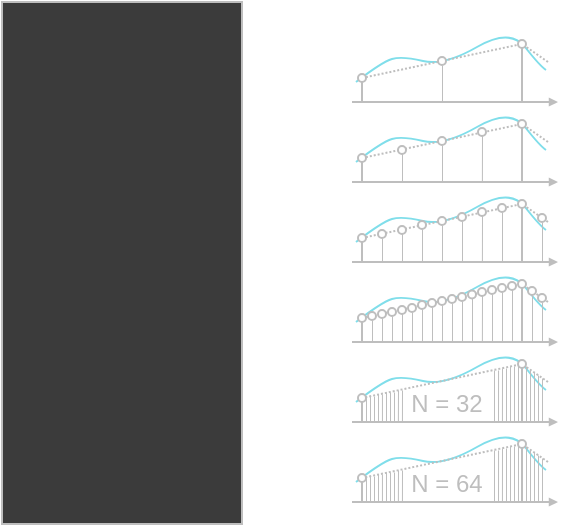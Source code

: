 <mxfile version="18.1.1" type="google"><diagram id="7tYCiMMTecFMSc8x_HVn" name="Page-1"><mxGraphModel grid="1" page="1" gridSize="10" guides="1" tooltips="1" connect="1" arrows="1" fold="1" pageScale="1" pageWidth="827" pageHeight="1169" math="0" shadow="0"><root><mxCell id="0"/><mxCell id="1" parent="0"/><mxCell id="dqrIoTo6zgcfrsBWtbp6-452" value="" style="curved=1;endArrow=none;html=1;rounded=0;endFill=0;strokeColor=#80DEEA;" edge="1" parent="1"><mxGeometry width="50" height="50" relative="1" as="geometry"><mxPoint x="157" y="390" as="sourcePoint"/><mxPoint x="252" y="384" as="targetPoint"/><Array as="points"><mxPoint x="170" y="380"/><mxPoint x="180" y="377"/><mxPoint x="201" y="382"/><mxPoint x="234" y="363"/><mxPoint x="249" y="382"/></Array></mxGeometry></mxCell><mxCell id="dqrIoTo6zgcfrsBWtbp6-75" value="" style="rounded=0;whiteSpace=wrap;html=1;strokeColor=#BEBEBE;fillColor=#3B3B3B;" vertex="1" parent="1"><mxGeometry x="-20" y="150" width="120" height="261" as="geometry"/></mxCell><mxCell id="dqrIoTo6zgcfrsBWtbp6-26" value="" style="curved=1;endArrow=none;html=1;rounded=0;endFill=0;strokeColor=#80DEEA;" edge="1" parent="1"><mxGeometry width="50" height="50" relative="1" as="geometry"><mxPoint x="157" y="230" as="sourcePoint"/><mxPoint x="252" y="224" as="targetPoint"/><Array as="points"><mxPoint x="170" y="220"/><mxPoint x="180" y="217"/><mxPoint x="201" y="222"/><mxPoint x="234" y="203"/><mxPoint x="249" y="222"/></Array></mxGeometry></mxCell><mxCell id="dqrIoTo6zgcfrsBWtbp6-30" value="" style="endArrow=none;dashed=1;html=1;dashPattern=1 1;strokeWidth=1;rounded=0;entryX=0.434;entryY=0.51;entryDx=0;entryDy=0;entryPerimeter=0;strokeColor=#BEBEBE;" edge="1" parent="1" target="dqrIoTo6zgcfrsBWtbp6-34"><mxGeometry width="50" height="50" relative="1" as="geometry"><mxPoint x="160" y="228" as="sourcePoint"/><mxPoint x="200" y="216" as="targetPoint"/></mxGeometry></mxCell><mxCell id="dqrIoTo6zgcfrsBWtbp6-27" value="" style="endArrow=none;html=1;rounded=0;strokeWidth=1;strokeColor=#bebebe;" edge="1" parent="1"><mxGeometry width="50" height="50" relative="1" as="geometry"><mxPoint x="160" y="240" as="sourcePoint"/><mxPoint x="160" y="228" as="targetPoint"/></mxGeometry></mxCell><mxCell id="dqrIoTo6zgcfrsBWtbp6-29" value="" style="endArrow=none;html=1;rounded=0;strokeColor=#BEBEBE;" edge="1" parent="1"><mxGeometry width="50" height="50" relative="1" as="geometry"><mxPoint x="240" y="240" as="sourcePoint"/><mxPoint x="240" y="213" as="targetPoint"/></mxGeometry></mxCell><mxCell id="dqrIoTo6zgcfrsBWtbp6-32" value="" style="ellipse;whiteSpace=wrap;html=1;aspect=fixed;fillColor=default;strokeColor=#BEBEBE;" vertex="1" parent="1"><mxGeometry x="198" y="217.5" width="4" height="4" as="geometry"/></mxCell><mxCell id="dqrIoTo6zgcfrsBWtbp6-33" value="" style="endArrow=none;dashed=1;html=1;dashPattern=1 1;strokeWidth=1;rounded=0;strokeColor=#BEBEBE;" edge="1" parent="1"><mxGeometry width="50" height="50" relative="1" as="geometry"><mxPoint x="253" y="220" as="sourcePoint"/><mxPoint x="240" y="211" as="targetPoint"/></mxGeometry></mxCell><mxCell id="dqrIoTo6zgcfrsBWtbp6-34" value="" style="ellipse;whiteSpace=wrap;html=1;aspect=fixed;fillColor=default;strokeColor=#BEBEBE;" vertex="1" parent="1"><mxGeometry x="238" y="209" width="4" height="4" as="geometry"/></mxCell><mxCell id="dqrIoTo6zgcfrsBWtbp6-35" value="" style="ellipse;whiteSpace=wrap;html=1;aspect=fixed;fillColor=default;strokeColor=#BEBEBE;" vertex="1" parent="1"><mxGeometry x="158" y="226" width="4" height="4" as="geometry"/></mxCell><mxCell id="dqrIoTo6zgcfrsBWtbp6-41" value="" style="endArrow=none;html=1;rounded=0;strokeWidth=0.5;strokeColor=#BEBEBE;" edge="1" parent="1"><mxGeometry width="50" height="50" relative="1" as="geometry"><mxPoint x="180" y="223" as="sourcePoint"/><mxPoint x="180" y="240" as="targetPoint"/></mxGeometry></mxCell><mxCell id="dqrIoTo6zgcfrsBWtbp6-42" value="" style="ellipse;whiteSpace=wrap;html=1;aspect=fixed;fillColor=#FFFFFF;strokeColor=#BEBEBE;" vertex="1" parent="1"><mxGeometry x="178" y="222" width="4" height="4" as="geometry"/></mxCell><mxCell id="dqrIoTo6zgcfrsBWtbp6-44" value="" style="endArrow=none;html=1;rounded=0;strokeWidth=0.5;strokeColor=#BEBEBE;" edge="1" parent="1"><mxGeometry width="50" height="50" relative="1" as="geometry"><mxPoint x="220" y="215" as="sourcePoint"/><mxPoint x="219.95" y="240" as="targetPoint"/></mxGeometry></mxCell><mxCell id="dqrIoTo6zgcfrsBWtbp6-45" value="" style="ellipse;whiteSpace=wrap;html=1;aspect=fixed;fillColor=default;strokeColor=#BEBEBE;" vertex="1" parent="1"><mxGeometry x="218" y="213" width="4" height="4" as="geometry"/></mxCell><mxCell id="dqrIoTo6zgcfrsBWtbp6-74" value="" style="endArrow=none;html=1;rounded=0;strokeWidth=0.5;exitX=0.5;exitY=1;exitDx=0;exitDy=0;strokeColor=#BEBEBE;" edge="1" parent="1" source="dqrIoTo6zgcfrsBWtbp6-32"><mxGeometry width="50" height="50" relative="1" as="geometry"><mxPoint x="200" y="223" as="sourcePoint"/><mxPoint x="200" y="240" as="targetPoint"/></mxGeometry></mxCell><mxCell id="dqrIoTo6zgcfrsBWtbp6-76" value="" style="curved=1;endArrow=none;html=1;rounded=0;endFill=0;strokeColor=#80DEEA;" edge="1" parent="1"><mxGeometry width="50" height="50" relative="1" as="geometry"><mxPoint x="157" y="190" as="sourcePoint"/><mxPoint x="252" y="184" as="targetPoint"/><Array as="points"><mxPoint x="170" y="180"/><mxPoint x="180" y="177"/><mxPoint x="201" y="182"/><mxPoint x="234" y="163"/><mxPoint x="249" y="182"/></Array></mxGeometry></mxCell><mxCell id="dqrIoTo6zgcfrsBWtbp6-77" value="" style="endArrow=none;dashed=1;html=1;dashPattern=1 1;strokeWidth=1;rounded=0;entryX=0.434;entryY=0.51;entryDx=0;entryDy=0;entryPerimeter=0;strokeColor=#BEBEBE;" edge="1" parent="1" target="dqrIoTo6zgcfrsBWtbp6-82"><mxGeometry width="50" height="50" relative="1" as="geometry"><mxPoint x="160" y="188" as="sourcePoint"/><mxPoint x="200" y="176" as="targetPoint"/></mxGeometry></mxCell><mxCell id="dqrIoTo6zgcfrsBWtbp6-78" value="" style="endArrow=none;html=1;rounded=0;strokeWidth=1;strokeColor=#bebebe;" edge="1" parent="1"><mxGeometry width="50" height="50" relative="1" as="geometry"><mxPoint x="160" y="200" as="sourcePoint"/><mxPoint x="160" y="188" as="targetPoint"/></mxGeometry></mxCell><mxCell id="dqrIoTo6zgcfrsBWtbp6-79" value="" style="endArrow=none;html=1;rounded=0;strokeColor=#BEBEBE;" edge="1" parent="1"><mxGeometry width="50" height="50" relative="1" as="geometry"><mxPoint x="240" y="200" as="sourcePoint"/><mxPoint x="240" y="173" as="targetPoint"/></mxGeometry></mxCell><mxCell id="dqrIoTo6zgcfrsBWtbp6-80" value="" style="ellipse;whiteSpace=wrap;html=1;aspect=fixed;fillColor=default;strokeColor=#BEBEBE;" vertex="1" parent="1"><mxGeometry x="198" y="177.5" width="4" height="4" as="geometry"/></mxCell><mxCell id="dqrIoTo6zgcfrsBWtbp6-81" value="" style="endArrow=none;dashed=1;html=1;dashPattern=1 1;strokeWidth=1;rounded=0;strokeColor=#BEBEBE;" edge="1" parent="1"><mxGeometry width="50" height="50" relative="1" as="geometry"><mxPoint x="253" y="180" as="sourcePoint"/><mxPoint x="240" y="171" as="targetPoint"/></mxGeometry></mxCell><mxCell id="dqrIoTo6zgcfrsBWtbp6-82" value="" style="ellipse;whiteSpace=wrap;html=1;aspect=fixed;fillColor=default;strokeColor=#BEBEBE;" vertex="1" parent="1"><mxGeometry x="238" y="169" width="4" height="4" as="geometry"/></mxCell><mxCell id="dqrIoTo6zgcfrsBWtbp6-83" value="" style="ellipse;whiteSpace=wrap;html=1;aspect=fixed;fillColor=default;strokeColor=#BEBEBE;" vertex="1" parent="1"><mxGeometry x="158" y="186" width="4" height="4" as="geometry"/></mxCell><mxCell id="dqrIoTo6zgcfrsBWtbp6-88" value="" style="endArrow=none;html=1;rounded=0;strokeWidth=0.5;exitX=0.5;exitY=1;exitDx=0;exitDy=0;strokeColor=#BEBEBE;" edge="1" parent="1" source="dqrIoTo6zgcfrsBWtbp6-80"><mxGeometry width="50" height="50" relative="1" as="geometry"><mxPoint x="200" y="183" as="sourcePoint"/><mxPoint x="200" y="200" as="targetPoint"/></mxGeometry></mxCell><mxCell id="dqrIoTo6zgcfrsBWtbp6-89" value="" style="curved=1;endArrow=none;html=1;rounded=0;endFill=0;strokeColor=#80DEEA;" edge="1" parent="1"><mxGeometry width="50" height="50" relative="1" as="geometry"><mxPoint x="157" y="270" as="sourcePoint"/><mxPoint x="252" y="264" as="targetPoint"/><Array as="points"><mxPoint x="170" y="260"/><mxPoint x="180" y="257"/><mxPoint x="201" y="262"/><mxPoint x="234" y="243"/><mxPoint x="249" y="262"/></Array></mxGeometry></mxCell><mxCell id="dqrIoTo6zgcfrsBWtbp6-90" value="" style="endArrow=none;dashed=1;html=1;dashPattern=1 1;strokeWidth=1;rounded=0;entryX=0.434;entryY=0.51;entryDx=0;entryDy=0;entryPerimeter=0;strokeColor=#BEBEBE;" edge="1" parent="1" target="dqrIoTo6zgcfrsBWtbp6-95"><mxGeometry width="50" height="50" relative="1" as="geometry"><mxPoint x="160" y="268" as="sourcePoint"/><mxPoint x="200" y="256" as="targetPoint"/></mxGeometry></mxCell><mxCell id="dqrIoTo6zgcfrsBWtbp6-91" value="" style="endArrow=none;html=1;rounded=0;strokeWidth=1;strokeColor=#bebebe;" edge="1" parent="1"><mxGeometry width="50" height="50" relative="1" as="geometry"><mxPoint x="160" y="280" as="sourcePoint"/><mxPoint x="160" y="268" as="targetPoint"/></mxGeometry></mxCell><mxCell id="dqrIoTo6zgcfrsBWtbp6-92" value="" style="endArrow=none;html=1;rounded=0;strokeColor=#BEBEBE;" edge="1" parent="1"><mxGeometry width="50" height="50" relative="1" as="geometry"><mxPoint x="240" y="280" as="sourcePoint"/><mxPoint x="240" y="253" as="targetPoint"/></mxGeometry></mxCell><mxCell id="dqrIoTo6zgcfrsBWtbp6-93" value="" style="ellipse;whiteSpace=wrap;html=1;aspect=fixed;fillColor=default;strokeColor=#BEBEBE;" vertex="1" parent="1"><mxGeometry x="198" y="257.5" width="4" height="4" as="geometry"/></mxCell><mxCell id="dqrIoTo6zgcfrsBWtbp6-94" value="" style="endArrow=none;dashed=1;html=1;dashPattern=1 1;strokeWidth=1;rounded=0;strokeColor=#BEBEBE;" edge="1" parent="1"><mxGeometry width="50" height="50" relative="1" as="geometry"><mxPoint x="253" y="260" as="sourcePoint"/><mxPoint x="240" y="251" as="targetPoint"/></mxGeometry></mxCell><mxCell id="dqrIoTo6zgcfrsBWtbp6-95" value="" style="ellipse;whiteSpace=wrap;html=1;aspect=fixed;fillColor=default;strokeColor=#BEBEBE;" vertex="1" parent="1"><mxGeometry x="238" y="249" width="4" height="4" as="geometry"/></mxCell><mxCell id="dqrIoTo6zgcfrsBWtbp6-96" value="" style="ellipse;whiteSpace=wrap;html=1;aspect=fixed;fillColor=default;strokeColor=#BEBEBE;" vertex="1" parent="1"><mxGeometry x="158" y="266" width="4" height="4" as="geometry"/></mxCell><mxCell id="dqrIoTo6zgcfrsBWtbp6-97" value="" style="endArrow=none;html=1;rounded=0;strokeWidth=0.5;strokeColor=#BEBEBE;" edge="1" parent="1"><mxGeometry width="50" height="50" relative="1" as="geometry"><mxPoint x="180" y="263" as="sourcePoint"/><mxPoint x="180" y="280" as="targetPoint"/></mxGeometry></mxCell><mxCell id="dqrIoTo6zgcfrsBWtbp6-98" value="" style="ellipse;whiteSpace=wrap;html=1;aspect=fixed;fillColor=#FFFFFF;strokeColor=#BEBEBE;" vertex="1" parent="1"><mxGeometry x="178" y="262" width="4" height="4" as="geometry"/></mxCell><mxCell id="dqrIoTo6zgcfrsBWtbp6-99" value="" style="endArrow=none;html=1;rounded=0;strokeWidth=0.5;strokeColor=#BEBEBE;" edge="1" parent="1"><mxGeometry width="50" height="50" relative="1" as="geometry"><mxPoint x="220" y="255" as="sourcePoint"/><mxPoint x="219.95" y="280" as="targetPoint"/></mxGeometry></mxCell><mxCell id="dqrIoTo6zgcfrsBWtbp6-100" value="" style="ellipse;whiteSpace=wrap;html=1;aspect=fixed;fillColor=default;strokeColor=#BEBEBE;" vertex="1" parent="1"><mxGeometry x="218" y="253" width="4" height="4" as="geometry"/></mxCell><mxCell id="dqrIoTo6zgcfrsBWtbp6-101" value="" style="endArrow=none;html=1;rounded=0;strokeWidth=0.5;exitX=0.5;exitY=1;exitDx=0;exitDy=0;strokeColor=#BEBEBE;" edge="1" parent="1" source="dqrIoTo6zgcfrsBWtbp6-93"><mxGeometry width="50" height="50" relative="1" as="geometry"><mxPoint x="200" y="263" as="sourcePoint"/><mxPoint x="200" y="280" as="targetPoint"/></mxGeometry></mxCell><mxCell id="dqrIoTo6zgcfrsBWtbp6-102" value="" style="ellipse;whiteSpace=wrap;html=1;aspect=fixed;fillColor=#FFFFFF;strokeColor=#BEBEBE;" vertex="1" parent="1"><mxGeometry x="168" y="264" width="4" height="4" as="geometry"/></mxCell><mxCell id="dqrIoTo6zgcfrsBWtbp6-103" value="" style="ellipse;whiteSpace=wrap;html=1;aspect=fixed;fillColor=#FFFFFF;strokeColor=#BEBEBE;" vertex="1" parent="1"><mxGeometry x="188" y="259.5" width="4" height="4" as="geometry"/></mxCell><mxCell id="dqrIoTo6zgcfrsBWtbp6-104" value="" style="ellipse;whiteSpace=wrap;html=1;aspect=fixed;fillColor=#FFFFFF;strokeColor=#BEBEBE;" vertex="1" parent="1"><mxGeometry x="208" y="255.5" width="4" height="4" as="geometry"/></mxCell><mxCell id="dqrIoTo6zgcfrsBWtbp6-105" value="" style="ellipse;whiteSpace=wrap;html=1;aspect=fixed;fillColor=#FFFFFF;strokeColor=#BEBEBE;" vertex="1" parent="1"><mxGeometry x="228" y="251" width="4" height="4" as="geometry"/></mxCell><mxCell id="dqrIoTo6zgcfrsBWtbp6-106" value="" style="ellipse;whiteSpace=wrap;html=1;aspect=fixed;fillColor=#FFFFFF;strokeColor=#BEBEBE;" vertex="1" parent="1"><mxGeometry x="248" y="256" width="4" height="4" as="geometry"/></mxCell><mxCell id="dqrIoTo6zgcfrsBWtbp6-107" value="" style="endArrow=none;html=1;rounded=0;strokeWidth=0.5;strokeColor=#BEBEBE;exitX=0.5;exitY=1;exitDx=0;exitDy=0;" edge="1" parent="1" source="dqrIoTo6zgcfrsBWtbp6-102"><mxGeometry width="50" height="50" relative="1" as="geometry"><mxPoint x="190" y="273" as="sourcePoint"/><mxPoint x="170" y="280" as="targetPoint"/></mxGeometry></mxCell><mxCell id="dqrIoTo6zgcfrsBWtbp6-108" value="" style="endArrow=none;html=1;rounded=0;strokeWidth=0.5;strokeColor=#BEBEBE;entryX=0.5;entryY=1;entryDx=0;entryDy=0;" edge="1" parent="1" target="dqrIoTo6zgcfrsBWtbp6-103"><mxGeometry width="50" height="50" relative="1" as="geometry"><mxPoint x="190" y="280" as="sourcePoint"/><mxPoint x="200" y="300" as="targetPoint"/></mxGeometry></mxCell><mxCell id="dqrIoTo6zgcfrsBWtbp6-109" value="" style="endArrow=none;html=1;rounded=0;strokeWidth=0.5;strokeColor=#BEBEBE;entryX=0.5;entryY=1;entryDx=0;entryDy=0;" edge="1" parent="1" target="dqrIoTo6zgcfrsBWtbp6-104"><mxGeometry width="50" height="50" relative="1" as="geometry"><mxPoint x="210" y="280" as="sourcePoint"/><mxPoint x="210" y="310" as="targetPoint"/></mxGeometry></mxCell><mxCell id="dqrIoTo6zgcfrsBWtbp6-110" value="" style="endArrow=none;html=1;rounded=0;strokeWidth=0.5;strokeColor=#BEBEBE;entryX=0.5;entryY=1;entryDx=0;entryDy=0;" edge="1" parent="1" target="dqrIoTo6zgcfrsBWtbp6-105"><mxGeometry width="50" height="50" relative="1" as="geometry"><mxPoint x="230" y="280" as="sourcePoint"/><mxPoint x="220" y="320" as="targetPoint"/></mxGeometry></mxCell><mxCell id="dqrIoTo6zgcfrsBWtbp6-111" value="" style="endArrow=none;html=1;rounded=0;strokeWidth=0.5;strokeColor=#BEBEBE;" edge="1" parent="1"><mxGeometry width="50" height="50" relative="1" as="geometry"><mxPoint x="250" y="280" as="sourcePoint"/><mxPoint x="250" y="260" as="targetPoint"/></mxGeometry></mxCell><mxCell id="dqrIoTo6zgcfrsBWtbp6-113" value="" style="curved=1;endArrow=none;html=1;rounded=0;endFill=0;strokeColor=#80DEEA;" edge="1" parent="1"><mxGeometry width="50" height="50" relative="1" as="geometry"><mxPoint x="157" y="310.0" as="sourcePoint"/><mxPoint x="252" y="304" as="targetPoint"/><Array as="points"><mxPoint x="170" y="300"/><mxPoint x="180" y="297"/><mxPoint x="201" y="302"/><mxPoint x="234" y="283"/><mxPoint x="249" y="302"/></Array></mxGeometry></mxCell><mxCell id="dqrIoTo6zgcfrsBWtbp6-114" value="" style="endArrow=none;dashed=1;html=1;dashPattern=1 1;strokeWidth=1;rounded=0;entryX=0.434;entryY=0.51;entryDx=0;entryDy=0;entryPerimeter=0;strokeColor=#BEBEBE;" edge="1" parent="1" target="dqrIoTo6zgcfrsBWtbp6-119"><mxGeometry width="50" height="50" relative="1" as="geometry"><mxPoint x="160" y="308" as="sourcePoint"/><mxPoint x="200" y="296" as="targetPoint"/></mxGeometry></mxCell><mxCell id="dqrIoTo6zgcfrsBWtbp6-115" value="" style="endArrow=none;html=1;rounded=0;strokeWidth=1;strokeColor=#bebebe;" edge="1" parent="1"><mxGeometry width="50" height="50" relative="1" as="geometry"><mxPoint x="160" y="320.0" as="sourcePoint"/><mxPoint x="160" y="308" as="targetPoint"/></mxGeometry></mxCell><mxCell id="dqrIoTo6zgcfrsBWtbp6-116" value="" style="endArrow=none;html=1;rounded=0;strokeColor=#BEBEBE;" edge="1" parent="1"><mxGeometry width="50" height="50" relative="1" as="geometry"><mxPoint x="240" y="320.0" as="sourcePoint"/><mxPoint x="240" y="293" as="targetPoint"/></mxGeometry></mxCell><mxCell id="dqrIoTo6zgcfrsBWtbp6-117" value="" style="ellipse;whiteSpace=wrap;html=1;aspect=fixed;fillColor=default;strokeColor=#BEBEBE;" vertex="1" parent="1"><mxGeometry x="198" y="297.5" width="4" height="4" as="geometry"/></mxCell><mxCell id="dqrIoTo6zgcfrsBWtbp6-118" value="" style="endArrow=none;dashed=1;html=1;dashPattern=1 1;strokeWidth=1;rounded=0;strokeColor=#BEBEBE;" edge="1" parent="1"><mxGeometry width="50" height="50" relative="1" as="geometry"><mxPoint x="253" y="300.0" as="sourcePoint"/><mxPoint x="240" y="291" as="targetPoint"/></mxGeometry></mxCell><mxCell id="dqrIoTo6zgcfrsBWtbp6-119" value="" style="ellipse;whiteSpace=wrap;html=1;aspect=fixed;fillColor=default;strokeColor=#BEBEBE;" vertex="1" parent="1"><mxGeometry x="238" y="289" width="4" height="4" as="geometry"/></mxCell><mxCell id="dqrIoTo6zgcfrsBWtbp6-120" value="" style="ellipse;whiteSpace=wrap;html=1;aspect=fixed;fillColor=default;strokeColor=#BEBEBE;" vertex="1" parent="1"><mxGeometry x="158" y="306" width="4" height="4" as="geometry"/></mxCell><mxCell id="dqrIoTo6zgcfrsBWtbp6-121" value="" style="endArrow=none;html=1;rounded=0;strokeWidth=0.5;strokeColor=#BEBEBE;" edge="1" parent="1"><mxGeometry width="50" height="50" relative="1" as="geometry"><mxPoint x="180" y="303" as="sourcePoint"/><mxPoint x="180" y="320.0" as="targetPoint"/></mxGeometry></mxCell><mxCell id="dqrIoTo6zgcfrsBWtbp6-122" value="" style="ellipse;whiteSpace=wrap;html=1;aspect=fixed;fillColor=#FFFFFF;strokeColor=#BEBEBE;" vertex="1" parent="1"><mxGeometry x="178" y="302" width="4" height="4" as="geometry"/></mxCell><mxCell id="dqrIoTo6zgcfrsBWtbp6-123" value="" style="endArrow=none;html=1;rounded=0;strokeWidth=0.5;strokeColor=#BEBEBE;" edge="1" parent="1"><mxGeometry width="50" height="50" relative="1" as="geometry"><mxPoint x="220" y="295.0" as="sourcePoint"/><mxPoint x="219.95" y="320.0" as="targetPoint"/></mxGeometry></mxCell><mxCell id="dqrIoTo6zgcfrsBWtbp6-124" value="" style="ellipse;whiteSpace=wrap;html=1;aspect=fixed;fillColor=default;strokeColor=#BEBEBE;" vertex="1" parent="1"><mxGeometry x="218" y="293" width="4" height="4" as="geometry"/></mxCell><mxCell id="dqrIoTo6zgcfrsBWtbp6-125" value="" style="endArrow=none;html=1;rounded=0;strokeWidth=0.5;exitX=0.5;exitY=1;exitDx=0;exitDy=0;strokeColor=#BEBEBE;" edge="1" parent="1" source="dqrIoTo6zgcfrsBWtbp6-117"><mxGeometry width="50" height="50" relative="1" as="geometry"><mxPoint x="200" y="303" as="sourcePoint"/><mxPoint x="200" y="320.0" as="targetPoint"/></mxGeometry></mxCell><mxCell id="dqrIoTo6zgcfrsBWtbp6-126" value="" style="ellipse;whiteSpace=wrap;html=1;aspect=fixed;fillColor=#FFFFFF;strokeColor=#BEBEBE;" vertex="1" parent="1"><mxGeometry x="168" y="304" width="4" height="4" as="geometry"/></mxCell><mxCell id="dqrIoTo6zgcfrsBWtbp6-127" value="" style="ellipse;whiteSpace=wrap;html=1;aspect=fixed;fillColor=#FFFFFF;strokeColor=#BEBEBE;" vertex="1" parent="1"><mxGeometry x="188" y="299.5" width="4" height="4" as="geometry"/></mxCell><mxCell id="dqrIoTo6zgcfrsBWtbp6-128" value="" style="ellipse;whiteSpace=wrap;html=1;aspect=fixed;fillColor=#FFFFFF;strokeColor=#BEBEBE;" vertex="1" parent="1"><mxGeometry x="208" y="295.5" width="4" height="4" as="geometry"/></mxCell><mxCell id="dqrIoTo6zgcfrsBWtbp6-129" value="" style="ellipse;whiteSpace=wrap;html=1;aspect=fixed;fillColor=#FFFFFF;strokeColor=#BEBEBE;" vertex="1" parent="1"><mxGeometry x="228" y="291" width="4" height="4" as="geometry"/></mxCell><mxCell id="dqrIoTo6zgcfrsBWtbp6-130" value="" style="ellipse;whiteSpace=wrap;html=1;aspect=fixed;fillColor=#FFFFFF;strokeColor=#BEBEBE;" vertex="1" parent="1"><mxGeometry x="248" y="296" width="4" height="4" as="geometry"/></mxCell><mxCell id="dqrIoTo6zgcfrsBWtbp6-131" value="" style="endArrow=none;html=1;rounded=0;strokeWidth=0.5;strokeColor=#BEBEBE;exitX=0.5;exitY=1;exitDx=0;exitDy=0;" edge="1" parent="1" source="dqrIoTo6zgcfrsBWtbp6-126"><mxGeometry width="50" height="50" relative="1" as="geometry"><mxPoint x="190" y="313" as="sourcePoint"/><mxPoint x="170" y="320.0" as="targetPoint"/></mxGeometry></mxCell><mxCell id="dqrIoTo6zgcfrsBWtbp6-132" value="" style="endArrow=none;html=1;rounded=0;strokeWidth=0.5;strokeColor=#BEBEBE;entryX=0.5;entryY=1;entryDx=0;entryDy=0;" edge="1" parent="1" target="dqrIoTo6zgcfrsBWtbp6-127"><mxGeometry width="50" height="50" relative="1" as="geometry"><mxPoint x="190" y="320.0" as="sourcePoint"/><mxPoint x="200" y="340" as="targetPoint"/></mxGeometry></mxCell><mxCell id="dqrIoTo6zgcfrsBWtbp6-133" value="" style="endArrow=none;html=1;rounded=0;strokeWidth=0.5;strokeColor=#BEBEBE;entryX=0.5;entryY=1;entryDx=0;entryDy=0;" edge="1" parent="1" target="dqrIoTo6zgcfrsBWtbp6-128"><mxGeometry width="50" height="50" relative="1" as="geometry"><mxPoint x="210" y="320.0" as="sourcePoint"/><mxPoint x="210" y="350" as="targetPoint"/></mxGeometry></mxCell><mxCell id="dqrIoTo6zgcfrsBWtbp6-134" value="" style="endArrow=none;html=1;rounded=0;strokeWidth=0.5;strokeColor=#BEBEBE;entryX=0.5;entryY=1;entryDx=0;entryDy=0;" edge="1" parent="1" target="dqrIoTo6zgcfrsBWtbp6-129"><mxGeometry width="50" height="50" relative="1" as="geometry"><mxPoint x="230" y="320.0" as="sourcePoint"/><mxPoint x="220" y="360" as="targetPoint"/></mxGeometry></mxCell><mxCell id="dqrIoTo6zgcfrsBWtbp6-135" value="" style="endArrow=none;html=1;rounded=0;strokeWidth=0.5;strokeColor=#BEBEBE;" edge="1" parent="1"><mxGeometry width="50" height="50" relative="1" as="geometry"><mxPoint x="250" y="320.0" as="sourcePoint"/><mxPoint x="250" y="300.0" as="targetPoint"/></mxGeometry></mxCell><mxCell id="dqrIoTo6zgcfrsBWtbp6-136" value="" style="ellipse;whiteSpace=wrap;html=1;aspect=fixed;fillColor=default;strokeColor=#BEBEBE;" vertex="1" parent="1"><mxGeometry x="163" y="305" width="4" height="4" as="geometry"/></mxCell><mxCell id="dqrIoTo6zgcfrsBWtbp6-137" value="" style="ellipse;whiteSpace=wrap;html=1;aspect=fixed;fillColor=default;strokeColor=#BEBEBE;" vertex="1" parent="1"><mxGeometry x="173" y="303" width="4" height="4" as="geometry"/></mxCell><mxCell id="dqrIoTo6zgcfrsBWtbp6-138" value="" style="ellipse;whiteSpace=wrap;html=1;aspect=fixed;fillColor=default;strokeColor=#BEBEBE;" vertex="1" parent="1"><mxGeometry x="183" y="301" width="4" height="4" as="geometry"/></mxCell><mxCell id="dqrIoTo6zgcfrsBWtbp6-139" value="" style="ellipse;whiteSpace=wrap;html=1;aspect=fixed;fillColor=default;strokeColor=#BEBEBE;" vertex="1" parent="1"><mxGeometry x="193" y="298.5" width="4" height="4" as="geometry"/></mxCell><mxCell id="dqrIoTo6zgcfrsBWtbp6-140" value="" style="ellipse;whiteSpace=wrap;html=1;aspect=fixed;fillColor=default;strokeColor=#BEBEBE;" vertex="1" parent="1"><mxGeometry x="203" y="296.5" width="4" height="4" as="geometry"/></mxCell><mxCell id="dqrIoTo6zgcfrsBWtbp6-141" value="" style="ellipse;whiteSpace=wrap;html=1;aspect=fixed;fillColor=default;strokeColor=#BEBEBE;" vertex="1" parent="1"><mxGeometry x="213" y="294.25" width="4" height="4" as="geometry"/></mxCell><mxCell id="dqrIoTo6zgcfrsBWtbp6-142" value="" style="ellipse;whiteSpace=wrap;html=1;aspect=fixed;fillColor=default;strokeColor=#BEBEBE;" vertex="1" parent="1"><mxGeometry x="223" y="292" width="4" height="4" as="geometry"/></mxCell><mxCell id="dqrIoTo6zgcfrsBWtbp6-143" value="" style="ellipse;whiteSpace=wrap;html=1;aspect=fixed;fillColor=default;strokeColor=#BEBEBE;" vertex="1" parent="1"><mxGeometry x="233" y="290" width="4" height="4" as="geometry"/></mxCell><mxCell id="dqrIoTo6zgcfrsBWtbp6-144" value="" style="ellipse;whiteSpace=wrap;html=1;aspect=fixed;fillColor=default;strokeColor=#BEBEBE;" vertex="1" parent="1"><mxGeometry x="243" y="292.5" width="4" height="4" as="geometry"/></mxCell><mxCell id="dqrIoTo6zgcfrsBWtbp6-145" value="" style="endArrow=none;html=1;rounded=0;strokeWidth=0.5;strokeColor=#BEBEBE;" edge="1" parent="1"><mxGeometry width="50" height="50" relative="1" as="geometry"><mxPoint x="165" y="320" as="sourcePoint"/><mxPoint x="165" y="309" as="targetPoint"/></mxGeometry></mxCell><mxCell id="dqrIoTo6zgcfrsBWtbp6-146" value="" style="endArrow=none;html=1;rounded=0;strokeWidth=0.5;strokeColor=#BEBEBE;" edge="1" parent="1"><mxGeometry width="50" height="50" relative="1" as="geometry"><mxPoint x="175" y="320" as="sourcePoint"/><mxPoint x="175" y="307" as="targetPoint"/></mxGeometry></mxCell><mxCell id="dqrIoTo6zgcfrsBWtbp6-147" value="" style="endArrow=none;html=1;rounded=0;strokeWidth=0.5;strokeColor=#BEBEBE;" edge="1" parent="1"><mxGeometry width="50" height="50" relative="1" as="geometry"><mxPoint x="185" y="320" as="sourcePoint"/><mxPoint x="185" y="305" as="targetPoint"/></mxGeometry></mxCell><mxCell id="dqrIoTo6zgcfrsBWtbp6-148" value="" style="endArrow=none;html=1;rounded=0;strokeWidth=0.5;strokeColor=#BEBEBE;entryX=0.5;entryY=1;entryDx=0;entryDy=0;" edge="1" parent="1" target="dqrIoTo6zgcfrsBWtbp6-139"><mxGeometry width="50" height="50" relative="1" as="geometry"><mxPoint x="195" y="320" as="sourcePoint"/><mxPoint x="200" y="350.0" as="targetPoint"/></mxGeometry></mxCell><mxCell id="dqrIoTo6zgcfrsBWtbp6-149" value="" style="endArrow=none;html=1;rounded=0;strokeWidth=0.5;strokeColor=#BEBEBE;entryX=0.5;entryY=1;entryDx=0;entryDy=0;" edge="1" parent="1" target="dqrIoTo6zgcfrsBWtbp6-140"><mxGeometry width="50" height="50" relative="1" as="geometry"><mxPoint x="205" y="320" as="sourcePoint"/><mxPoint x="205" y="301" as="targetPoint"/></mxGeometry></mxCell><mxCell id="dqrIoTo6zgcfrsBWtbp6-150" value="" style="endArrow=none;html=1;rounded=0;strokeWidth=0.5;strokeColor=#BEBEBE;entryX=0.5;entryY=1;entryDx=0;entryDy=0;" edge="1" parent="1" target="dqrIoTo6zgcfrsBWtbp6-141"><mxGeometry width="50" height="50" relative="1" as="geometry"><mxPoint x="215" y="320" as="sourcePoint"/><mxPoint x="220" y="370.0" as="targetPoint"/></mxGeometry></mxCell><mxCell id="dqrIoTo6zgcfrsBWtbp6-151" value="" style="endArrow=none;html=1;rounded=0;strokeWidth=0.5;strokeColor=#BEBEBE;exitX=0.5;exitY=1;exitDx=0;exitDy=0;" edge="1" parent="1" source="dqrIoTo6zgcfrsBWtbp6-142"><mxGeometry width="50" height="50" relative="1" as="geometry"><mxPoint x="230" y="368.0" as="sourcePoint"/><mxPoint x="225" y="320" as="targetPoint"/></mxGeometry></mxCell><mxCell id="dqrIoTo6zgcfrsBWtbp6-152" value="" style="endArrow=none;html=1;rounded=0;strokeWidth=0.5;strokeColor=#BEBEBE;" edge="1" parent="1"><mxGeometry width="50" height="50" relative="1" as="geometry"><mxPoint x="235" y="320" as="sourcePoint"/><mxPoint x="235" y="293.786" as="targetPoint"/></mxGeometry></mxCell><mxCell id="dqrIoTo6zgcfrsBWtbp6-153" value="" style="endArrow=none;html=1;rounded=0;strokeWidth=0.5;strokeColor=#BEBEBE;entryX=0.5;entryY=1;entryDx=0;entryDy=0;" edge="1" parent="1" target="dqrIoTo6zgcfrsBWtbp6-144"><mxGeometry width="50" height="50" relative="1" as="geometry"><mxPoint x="245" y="320" as="sourcePoint"/><mxPoint x="250" y="400.0" as="targetPoint"/></mxGeometry></mxCell><mxCell id="dqrIoTo6zgcfrsBWtbp6-154" value="&lt;font color=&quot;#bebebe&quot;&gt;N = 32&lt;/font&gt;" style="text;html=1;align=center;verticalAlign=middle;resizable=0;points=[];autosize=1;strokeColor=none;fillColor=none;" vertex="1" parent="1"><mxGeometry x="177" y="341" width="50" height="20" as="geometry"/></mxCell><mxCell id="dqrIoTo6zgcfrsBWtbp6-275" value="" style="curved=1;endArrow=none;html=1;rounded=0;endFill=0;strokeColor=#80DEEA;" edge="1" parent="1"><mxGeometry width="50" height="50" relative="1" as="geometry"><mxPoint x="157" y="350.0" as="sourcePoint"/><mxPoint x="252" y="344" as="targetPoint"/><Array as="points"><mxPoint x="170" y="340"/><mxPoint x="180" y="337"/><mxPoint x="201" y="342"/><mxPoint x="234" y="323"/><mxPoint x="249" y="342"/></Array></mxGeometry></mxCell><mxCell id="dqrIoTo6zgcfrsBWtbp6-276" value="" style="endArrow=none;html=1;strokeWidth=1;rounded=0;strokeColor=#BEBEBE;jumpSize=0;jumpStyle=none;dashed=1;dashPattern=1 1;sketch=0;endSize=2;startSize=3;" edge="1" parent="1" target="dqrIoTo6zgcfrsBWtbp6-281"><mxGeometry width="50" height="50" relative="1" as="geometry"><mxPoint x="159.7" y="348.05" as="sourcePoint"/><mxPoint x="240" y="331" as="targetPoint"/></mxGeometry></mxCell><mxCell id="dqrIoTo6zgcfrsBWtbp6-277" value="" style="endArrow=none;html=1;rounded=0;strokeWidth=1;strokeColor=#bebebe;" edge="1" parent="1"><mxGeometry width="50" height="50" relative="1" as="geometry"><mxPoint x="160" y="360.0" as="sourcePoint"/><mxPoint x="160" y="348" as="targetPoint"/></mxGeometry></mxCell><mxCell id="dqrIoTo6zgcfrsBWtbp6-278" value="" style="endArrow=none;html=1;rounded=0;strokeColor=#BEBEBE;" edge="1" parent="1"><mxGeometry width="50" height="50" relative="1" as="geometry"><mxPoint x="240" y="360.0" as="sourcePoint"/><mxPoint x="240" y="333" as="targetPoint"/></mxGeometry></mxCell><mxCell id="dqrIoTo6zgcfrsBWtbp6-280" value="" style="endArrow=none;dashed=1;html=1;dashPattern=1 1;strokeWidth=1;rounded=0;strokeColor=#BEBEBE;" edge="1" parent="1"><mxGeometry width="50" height="50" relative="1" as="geometry"><mxPoint x="253" y="340.0" as="sourcePoint"/><mxPoint x="240" y="331" as="targetPoint"/></mxGeometry></mxCell><mxCell id="dqrIoTo6zgcfrsBWtbp6-281" value="" style="ellipse;whiteSpace=wrap;html=1;aspect=fixed;fillColor=default;strokeColor=#BEBEBE;" vertex="1" parent="1"><mxGeometry x="238" y="329" width="4" height="4" as="geometry"/></mxCell><mxCell id="dqrIoTo6zgcfrsBWtbp6-282" value="" style="ellipse;whiteSpace=wrap;html=1;aspect=fixed;fillColor=default;strokeColor=#BEBEBE;" vertex="1" parent="1"><mxGeometry x="158" y="346" width="4" height="4" as="geometry"/></mxCell><mxCell id="dqrIoTo6zgcfrsBWtbp6-316" value="" style="endArrow=none;html=1;rounded=0;strokeWidth=0.5;strokeColor=#BEBEBE;" edge="1" parent="1"><mxGeometry width="50" height="50" relative="1" as="geometry"><mxPoint x="164" y="347" as="sourcePoint"/><mxPoint x="164" y="360.0" as="targetPoint"/></mxGeometry></mxCell><mxCell id="dqrIoTo6zgcfrsBWtbp6-317" value="" style="endArrow=none;html=1;rounded=0;strokeWidth=0.5;strokeColor=#BEBEBE;" edge="1" parent="1"><mxGeometry width="50" height="50" relative="1" as="geometry"><mxPoint x="166" y="347" as="sourcePoint"/><mxPoint x="166.0" y="360.0" as="targetPoint"/></mxGeometry></mxCell><mxCell id="dqrIoTo6zgcfrsBWtbp6-318" value="" style="endArrow=none;html=1;rounded=0;strokeWidth=0.5;strokeColor=#BEBEBE;" edge="1" parent="1"><mxGeometry width="50" height="50" relative="1" as="geometry"><mxPoint x="162.0" y="347" as="sourcePoint"/><mxPoint x="162.0" y="360.0" as="targetPoint"/></mxGeometry></mxCell><mxCell id="dqrIoTo6zgcfrsBWtbp6-319" value="" style="endArrow=none;html=1;rounded=0;strokeWidth=0.5;strokeColor=#BEBEBE;" edge="1" parent="1"><mxGeometry width="50" height="50" relative="1" as="geometry"><mxPoint x="168" y="346" as="sourcePoint"/><mxPoint x="168.0" y="360.0" as="targetPoint"/></mxGeometry></mxCell><mxCell id="dqrIoTo6zgcfrsBWtbp6-320" value="" style="endArrow=none;html=1;rounded=0;strokeWidth=0.5;strokeColor=#BEBEBE;" edge="1" parent="1"><mxGeometry width="50" height="50" relative="1" as="geometry"><mxPoint x="169.97" y="346" as="sourcePoint"/><mxPoint x="169.97" y="360.0" as="targetPoint"/></mxGeometry></mxCell><mxCell id="dqrIoTo6zgcfrsBWtbp6-321" value="" style="endArrow=none;html=1;rounded=0;strokeWidth=0.5;strokeColor=#BEBEBE;" edge="1" parent="1"><mxGeometry width="50" height="50" relative="1" as="geometry"><mxPoint x="172" y="345" as="sourcePoint"/><mxPoint x="172" y="360.0" as="targetPoint"/></mxGeometry></mxCell><mxCell id="dqrIoTo6zgcfrsBWtbp6-322" value="" style="endArrow=none;html=1;rounded=0;strokeWidth=0.5;strokeColor=#BEBEBE;" edge="1" parent="1"><mxGeometry width="50" height="50" relative="1" as="geometry"><mxPoint x="174" y="345" as="sourcePoint"/><mxPoint x="174" y="360.0" as="targetPoint"/></mxGeometry></mxCell><mxCell id="dqrIoTo6zgcfrsBWtbp6-323" value="" style="endArrow=none;html=1;rounded=0;strokeWidth=0.5;strokeColor=#BEBEBE;" edge="1" parent="1"><mxGeometry width="50" height="50" relative="1" as="geometry"><mxPoint x="176" y="345" as="sourcePoint"/><mxPoint x="176" y="360.0" as="targetPoint"/></mxGeometry></mxCell><mxCell id="dqrIoTo6zgcfrsBWtbp6-324" value="" style="endArrow=none;html=1;rounded=0;strokeWidth=0.5;strokeColor=#BEBEBE;" edge="1" parent="1"><mxGeometry width="50" height="50" relative="1" as="geometry"><mxPoint x="178" y="344" as="sourcePoint"/><mxPoint x="177.94" y="360.0" as="targetPoint"/></mxGeometry></mxCell><mxCell id="dqrIoTo6zgcfrsBWtbp6-325" value="" style="endArrow=none;html=1;rounded=0;strokeWidth=0.5;strokeColor=#BEBEBE;" edge="1" parent="1"><mxGeometry width="50" height="50" relative="1" as="geometry"><mxPoint x="180" y="344" as="sourcePoint"/><mxPoint x="179.97" y="360.0" as="targetPoint"/></mxGeometry></mxCell><mxCell id="dqrIoTo6zgcfrsBWtbp6-326" value="" style="endArrow=none;html=1;rounded=0;strokeWidth=0.5;strokeColor=#BEBEBE;" edge="1" parent="1"><mxGeometry width="50" height="50" relative="1" as="geometry"><mxPoint x="238" y="332" as="sourcePoint"/><mxPoint x="238.0" y="360.0" as="targetPoint"/></mxGeometry></mxCell><mxCell id="dqrIoTo6zgcfrsBWtbp6-327" value="" style="endArrow=none;html=1;rounded=0;strokeWidth=0.5;strokeColor=#BEBEBE;" edge="1" parent="1"><mxGeometry width="50" height="50" relative="1" as="geometry"><mxPoint x="236" y="332" as="sourcePoint"/><mxPoint x="236.0" y="360.0" as="targetPoint"/></mxGeometry></mxCell><mxCell id="dqrIoTo6zgcfrsBWtbp6-328" value="" style="endArrow=none;html=1;rounded=0;strokeWidth=0.5;strokeColor=#BEBEBE;" edge="1" parent="1"><mxGeometry width="50" height="50" relative="1" as="geometry"><mxPoint x="234" y="332" as="sourcePoint"/><mxPoint x="234.0" y="360.0" as="targetPoint"/></mxGeometry></mxCell><mxCell id="dqrIoTo6zgcfrsBWtbp6-329" value="" style="endArrow=none;html=1;rounded=0;strokeWidth=0.5;strokeColor=#BEBEBE;" edge="1" parent="1"><mxGeometry width="50" height="50" relative="1" as="geometry"><mxPoint x="232" y="333" as="sourcePoint"/><mxPoint x="232.0" y="360.0" as="targetPoint"/></mxGeometry></mxCell><mxCell id="dqrIoTo6zgcfrsBWtbp6-330" value="" style="endArrow=none;html=1;rounded=0;strokeWidth=0.5;strokeColor=#BEBEBE;" edge="1" parent="1"><mxGeometry width="50" height="50" relative="1" as="geometry"><mxPoint x="230" y="333" as="sourcePoint"/><mxPoint x="229.97" y="360.0" as="targetPoint"/></mxGeometry></mxCell><mxCell id="dqrIoTo6zgcfrsBWtbp6-331" value="" style="endArrow=none;html=1;rounded=0;strokeWidth=0.5;strokeColor=#BEBEBE;" edge="1" parent="1"><mxGeometry width="50" height="50" relative="1" as="geometry"><mxPoint x="228.03" y="334" as="sourcePoint"/><mxPoint x="228.0" y="360.0" as="targetPoint"/></mxGeometry></mxCell><mxCell id="dqrIoTo6zgcfrsBWtbp6-332" value="" style="endArrow=none;html=1;rounded=0;strokeWidth=0.5;strokeColor=#BEBEBE;" edge="1" parent="1"><mxGeometry width="50" height="50" relative="1" as="geometry"><mxPoint x="226" y="334" as="sourcePoint"/><mxPoint x="226.0" y="360.0" as="targetPoint"/></mxGeometry></mxCell><mxCell id="dqrIoTo6zgcfrsBWtbp6-336" value="" style="endArrow=none;html=1;rounded=0;strokeWidth=0.5;strokeColor=#BEBEBE;" edge="1" parent="1"><mxGeometry width="50" height="50" relative="1" as="geometry"><mxPoint x="242" y="332" as="sourcePoint"/><mxPoint x="242" y="360.0" as="targetPoint"/></mxGeometry></mxCell><mxCell id="dqrIoTo6zgcfrsBWtbp6-337" value="" style="endArrow=none;html=1;rounded=0;strokeWidth=0.5;strokeColor=#BEBEBE;" edge="1" parent="1"><mxGeometry width="50" height="50" relative="1" as="geometry"><mxPoint x="244" y="334" as="sourcePoint"/><mxPoint x="244" y="360.0" as="targetPoint"/></mxGeometry></mxCell><mxCell id="dqrIoTo6zgcfrsBWtbp6-338" value="" style="endArrow=none;html=1;rounded=0;strokeWidth=0.5;strokeColor=#BEBEBE;" edge="1" parent="1"><mxGeometry width="50" height="50" relative="1" as="geometry"><mxPoint x="246" y="335" as="sourcePoint"/><mxPoint x="246" y="360.0" as="targetPoint"/></mxGeometry></mxCell><mxCell id="dqrIoTo6zgcfrsBWtbp6-339" value="" style="endArrow=none;html=1;rounded=0;strokeWidth=0.5;strokeColor=#BEBEBE;" edge="1" parent="1"><mxGeometry width="50" height="50" relative="1" as="geometry"><mxPoint x="248" y="336.5" as="sourcePoint"/><mxPoint x="248" y="360.0" as="targetPoint"/></mxGeometry></mxCell><mxCell id="dqrIoTo6zgcfrsBWtbp6-340" value="" style="endArrow=none;html=1;rounded=0;strokeWidth=0.5;strokeColor=#BEBEBE;" edge="1" parent="1"><mxGeometry width="50" height="50" relative="1" as="geometry"><mxPoint x="250" y="338" as="sourcePoint"/><mxPoint x="250" y="360.0" as="targetPoint"/></mxGeometry></mxCell><mxCell id="dqrIoTo6zgcfrsBWtbp6-422" value="&lt;font color=&quot;#bebebe&quot;&gt;N = 64&lt;/font&gt;" style="text;html=1;align=center;verticalAlign=middle;resizable=0;points=[];autosize=1;strokeColor=none;fillColor=none;" vertex="1" parent="1"><mxGeometry x="177" y="381" width="50" height="20" as="geometry"/></mxCell><mxCell id="dqrIoTo6zgcfrsBWtbp6-424" value="" style="endArrow=none;html=1;strokeWidth=1;rounded=0;strokeColor=#BEBEBE;jumpSize=0;jumpStyle=none;dashed=1;dashPattern=1 1;sketch=0;endSize=2;startSize=3;" edge="1" parent="1" target="dqrIoTo6zgcfrsBWtbp6-428"><mxGeometry width="50" height="50" relative="1" as="geometry"><mxPoint x="159.7" y="388.05" as="sourcePoint"/><mxPoint x="240" y="371" as="targetPoint"/></mxGeometry></mxCell><mxCell id="dqrIoTo6zgcfrsBWtbp6-425" value="" style="endArrow=none;html=1;rounded=0;strokeWidth=1;strokeColor=#bebebe;" edge="1" parent="1"><mxGeometry width="50" height="50" relative="1" as="geometry"><mxPoint x="160" y="400" as="sourcePoint"/><mxPoint x="160" y="388" as="targetPoint"/></mxGeometry></mxCell><mxCell id="dqrIoTo6zgcfrsBWtbp6-426" value="" style="endArrow=none;html=1;rounded=0;strokeColor=#BEBEBE;" edge="1" parent="1"><mxGeometry width="50" height="50" relative="1" as="geometry"><mxPoint x="240" y="400" as="sourcePoint"/><mxPoint x="240" y="373" as="targetPoint"/></mxGeometry></mxCell><mxCell id="dqrIoTo6zgcfrsBWtbp6-427" value="" style="endArrow=none;dashed=1;html=1;dashPattern=1 1;strokeWidth=1;rounded=0;strokeColor=#BEBEBE;" edge="1" parent="1"><mxGeometry width="50" height="50" relative="1" as="geometry"><mxPoint x="253" y="380" as="sourcePoint"/><mxPoint x="240" y="371" as="targetPoint"/></mxGeometry></mxCell><mxCell id="dqrIoTo6zgcfrsBWtbp6-428" value="" style="ellipse;whiteSpace=wrap;html=1;aspect=fixed;fillColor=default;strokeColor=#BEBEBE;" vertex="1" parent="1"><mxGeometry x="238" y="369" width="4" height="4" as="geometry"/></mxCell><mxCell id="dqrIoTo6zgcfrsBWtbp6-429" value="" style="ellipse;whiteSpace=wrap;html=1;aspect=fixed;fillColor=default;strokeColor=#BEBEBE;" vertex="1" parent="1"><mxGeometry x="158" y="386" width="4" height="4" as="geometry"/></mxCell><mxCell id="dqrIoTo6zgcfrsBWtbp6-430" value="" style="endArrow=none;html=1;rounded=0;strokeWidth=0.5;strokeColor=#BEBEBE;" edge="1" parent="1"><mxGeometry width="50" height="50" relative="1" as="geometry"><mxPoint x="164" y="387" as="sourcePoint"/><mxPoint x="164" y="400" as="targetPoint"/></mxGeometry></mxCell><mxCell id="dqrIoTo6zgcfrsBWtbp6-431" value="" style="endArrow=none;html=1;rounded=0;strokeWidth=0.5;strokeColor=#BEBEBE;" edge="1" parent="1"><mxGeometry width="50" height="50" relative="1" as="geometry"><mxPoint x="166" y="387" as="sourcePoint"/><mxPoint x="166" y="400.0" as="targetPoint"/></mxGeometry></mxCell><mxCell id="dqrIoTo6zgcfrsBWtbp6-432" value="" style="endArrow=none;html=1;rounded=0;strokeWidth=0.5;strokeColor=#BEBEBE;" edge="1" parent="1"><mxGeometry width="50" height="50" relative="1" as="geometry"><mxPoint x="162" y="387" as="sourcePoint"/><mxPoint x="162" y="400.0" as="targetPoint"/></mxGeometry></mxCell><mxCell id="dqrIoTo6zgcfrsBWtbp6-433" value="" style="endArrow=none;html=1;rounded=0;strokeWidth=0.5;strokeColor=#BEBEBE;" edge="1" parent="1"><mxGeometry width="50" height="50" relative="1" as="geometry"><mxPoint x="168" y="386" as="sourcePoint"/><mxPoint x="168" y="400.0" as="targetPoint"/></mxGeometry></mxCell><mxCell id="dqrIoTo6zgcfrsBWtbp6-434" value="" style="endArrow=none;html=1;rounded=0;strokeWidth=0.5;strokeColor=#BEBEBE;" edge="1" parent="1"><mxGeometry width="50" height="50" relative="1" as="geometry"><mxPoint x="169.97" y="386" as="sourcePoint"/><mxPoint x="169.97" y="400.0" as="targetPoint"/></mxGeometry></mxCell><mxCell id="dqrIoTo6zgcfrsBWtbp6-435" value="" style="endArrow=none;html=1;rounded=0;strokeWidth=0.5;strokeColor=#BEBEBE;" edge="1" parent="1"><mxGeometry width="50" height="50" relative="1" as="geometry"><mxPoint x="172" y="385" as="sourcePoint"/><mxPoint x="172" y="400.0" as="targetPoint"/></mxGeometry></mxCell><mxCell id="dqrIoTo6zgcfrsBWtbp6-436" value="" style="endArrow=none;html=1;rounded=0;strokeWidth=0.5;strokeColor=#BEBEBE;" edge="1" parent="1"><mxGeometry width="50" height="50" relative="1" as="geometry"><mxPoint x="174" y="385" as="sourcePoint"/><mxPoint x="174" y="400.0" as="targetPoint"/></mxGeometry></mxCell><mxCell id="dqrIoTo6zgcfrsBWtbp6-437" value="" style="endArrow=none;html=1;rounded=0;strokeWidth=0.5;strokeColor=#BEBEBE;" edge="1" parent="1"><mxGeometry width="50" height="50" relative="1" as="geometry"><mxPoint x="176" y="385" as="sourcePoint"/><mxPoint x="176" y="400.0" as="targetPoint"/></mxGeometry></mxCell><mxCell id="dqrIoTo6zgcfrsBWtbp6-438" value="" style="endArrow=none;html=1;rounded=0;strokeWidth=0.5;strokeColor=#BEBEBE;" edge="1" parent="1"><mxGeometry width="50" height="50" relative="1" as="geometry"><mxPoint x="178" y="384" as="sourcePoint"/><mxPoint x="177.94" y="400.0" as="targetPoint"/></mxGeometry></mxCell><mxCell id="dqrIoTo6zgcfrsBWtbp6-439" value="" style="endArrow=none;html=1;rounded=0;strokeWidth=0.5;strokeColor=#BEBEBE;" edge="1" parent="1"><mxGeometry width="50" height="50" relative="1" as="geometry"><mxPoint x="180" y="384" as="sourcePoint"/><mxPoint x="179.97" y="400.0" as="targetPoint"/></mxGeometry></mxCell><mxCell id="dqrIoTo6zgcfrsBWtbp6-440" value="" style="endArrow=none;html=1;rounded=0;strokeWidth=0.5;strokeColor=#BEBEBE;" edge="1" parent="1"><mxGeometry width="50" height="50" relative="1" as="geometry"><mxPoint x="238" y="372" as="sourcePoint"/><mxPoint x="238" y="400.0" as="targetPoint"/></mxGeometry></mxCell><mxCell id="dqrIoTo6zgcfrsBWtbp6-441" value="" style="endArrow=none;html=1;rounded=0;strokeWidth=0.5;strokeColor=#BEBEBE;" edge="1" parent="1"><mxGeometry width="50" height="50" relative="1" as="geometry"><mxPoint x="236" y="372" as="sourcePoint"/><mxPoint x="236" y="400.0" as="targetPoint"/></mxGeometry></mxCell><mxCell id="dqrIoTo6zgcfrsBWtbp6-442" value="" style="endArrow=none;html=1;rounded=0;strokeWidth=0.5;strokeColor=#BEBEBE;" edge="1" parent="1"><mxGeometry width="50" height="50" relative="1" as="geometry"><mxPoint x="234" y="372" as="sourcePoint"/><mxPoint x="234" y="400.0" as="targetPoint"/></mxGeometry></mxCell><mxCell id="dqrIoTo6zgcfrsBWtbp6-443" value="" style="endArrow=none;html=1;rounded=0;strokeWidth=0.5;strokeColor=#BEBEBE;" edge="1" parent="1"><mxGeometry width="50" height="50" relative="1" as="geometry"><mxPoint x="232" y="373" as="sourcePoint"/><mxPoint x="232" y="400.0" as="targetPoint"/></mxGeometry></mxCell><mxCell id="dqrIoTo6zgcfrsBWtbp6-444" value="" style="endArrow=none;html=1;rounded=0;strokeWidth=0.5;strokeColor=#BEBEBE;" edge="1" parent="1"><mxGeometry width="50" height="50" relative="1" as="geometry"><mxPoint x="230" y="373" as="sourcePoint"/><mxPoint x="229.97" y="400.0" as="targetPoint"/></mxGeometry></mxCell><mxCell id="dqrIoTo6zgcfrsBWtbp6-445" value="" style="endArrow=none;html=1;rounded=0;strokeWidth=0.5;strokeColor=#BEBEBE;" edge="1" parent="1"><mxGeometry width="50" height="50" relative="1" as="geometry"><mxPoint x="228.03" y="374" as="sourcePoint"/><mxPoint x="228" y="400.0" as="targetPoint"/></mxGeometry></mxCell><mxCell id="dqrIoTo6zgcfrsBWtbp6-446" value="" style="endArrow=none;html=1;rounded=0;strokeWidth=0.5;strokeColor=#BEBEBE;" edge="1" parent="1"><mxGeometry width="50" height="50" relative="1" as="geometry"><mxPoint x="226" y="374" as="sourcePoint"/><mxPoint x="226" y="400.0" as="targetPoint"/></mxGeometry></mxCell><mxCell id="dqrIoTo6zgcfrsBWtbp6-447" value="" style="endArrow=none;html=1;rounded=0;strokeWidth=0.5;strokeColor=#BEBEBE;" edge="1" parent="1"><mxGeometry width="50" height="50" relative="1" as="geometry"><mxPoint x="242" y="372" as="sourcePoint"/><mxPoint x="242" y="400.0" as="targetPoint"/></mxGeometry></mxCell><mxCell id="dqrIoTo6zgcfrsBWtbp6-448" value="" style="endArrow=none;html=1;rounded=0;strokeWidth=0.5;strokeColor=#BEBEBE;" edge="1" parent="1"><mxGeometry width="50" height="50" relative="1" as="geometry"><mxPoint x="244" y="374" as="sourcePoint"/><mxPoint x="244" y="400.0" as="targetPoint"/></mxGeometry></mxCell><mxCell id="dqrIoTo6zgcfrsBWtbp6-449" value="" style="endArrow=none;html=1;rounded=0;strokeWidth=0.5;strokeColor=#BEBEBE;" edge="1" parent="1"><mxGeometry width="50" height="50" relative="1" as="geometry"><mxPoint x="246" y="375" as="sourcePoint"/><mxPoint x="246" y="400.0" as="targetPoint"/></mxGeometry></mxCell><mxCell id="dqrIoTo6zgcfrsBWtbp6-450" value="" style="endArrow=none;html=1;rounded=0;strokeWidth=0.5;strokeColor=#BEBEBE;" edge="1" parent="1"><mxGeometry width="50" height="50" relative="1" as="geometry"><mxPoint x="248" y="376.5" as="sourcePoint"/><mxPoint x="248" y="400.0" as="targetPoint"/></mxGeometry></mxCell><mxCell id="dqrIoTo6zgcfrsBWtbp6-451" value="" style="endArrow=none;html=1;rounded=0;strokeWidth=0.5;strokeColor=#BEBEBE;" edge="1" parent="1"><mxGeometry width="50" height="50" relative="1" as="geometry"><mxPoint x="250" y="378" as="sourcePoint"/><mxPoint x="250" y="400.0" as="targetPoint"/></mxGeometry></mxCell><mxCell id="tBwUnbuNpTgjHREPcYAR-3" value="" style="endArrow=none;html=1;rounded=0;endFill=0;endSize=2;strokeColor=#BEBEBE;strokeWidth=1;startArrow=block;startFill=1;startSize=2;" edge="1" parent="1"><mxGeometry width="50" height="50" relative="1" as="geometry"><mxPoint x="258" y="400" as="sourcePoint"/><mxPoint x="155" y="400" as="targetPoint"/><Array as="points"><mxPoint x="156" y="400"/></Array></mxGeometry></mxCell><mxCell id="tBwUnbuNpTgjHREPcYAR-4" value="" style="endArrow=none;html=1;rounded=0;endFill=0;endSize=2;strokeColor=#BEBEBE;strokeWidth=1;startArrow=block;startFill=1;startSize=2;" edge="1" parent="1"><mxGeometry width="50" height="50" relative="1" as="geometry"><mxPoint x="258" y="360" as="sourcePoint"/><mxPoint x="155" y="360" as="targetPoint"/><Array as="points"><mxPoint x="156" y="360"/></Array></mxGeometry></mxCell><mxCell id="tBwUnbuNpTgjHREPcYAR-5" value="" style="endArrow=none;html=1;rounded=0;endFill=0;endSize=2;strokeColor=#BEBEBE;strokeWidth=1;startArrow=block;startFill=1;startSize=2;" edge="1" parent="1"><mxGeometry width="50" height="50" relative="1" as="geometry"><mxPoint x="258" y="320" as="sourcePoint"/><mxPoint x="155" y="320" as="targetPoint"/><Array as="points"><mxPoint x="156" y="320"/></Array></mxGeometry></mxCell><mxCell id="tBwUnbuNpTgjHREPcYAR-6" value="" style="endArrow=none;html=1;rounded=0;endFill=0;endSize=2;strokeColor=#BEBEBE;strokeWidth=1;startArrow=block;startFill=1;startSize=2;" edge="1" parent="1"><mxGeometry width="50" height="50" relative="1" as="geometry"><mxPoint x="258" y="280" as="sourcePoint"/><mxPoint x="155" y="280" as="targetPoint"/><Array as="points"><mxPoint x="156" y="280"/></Array></mxGeometry></mxCell><mxCell id="tBwUnbuNpTgjHREPcYAR-7" value="" style="endArrow=none;html=1;rounded=0;endFill=0;endSize=2;strokeColor=#BEBEBE;strokeWidth=1;startArrow=block;startFill=1;startSize=2;" edge="1" parent="1"><mxGeometry width="50" height="50" relative="1" as="geometry"><mxPoint x="258" y="240" as="sourcePoint"/><mxPoint x="155" y="240" as="targetPoint"/><Array as="points"><mxPoint x="156" y="240"/></Array></mxGeometry></mxCell><mxCell id="tBwUnbuNpTgjHREPcYAR-8" value="" style="endArrow=none;html=1;rounded=0;endFill=0;endSize=2;strokeColor=#BEBEBE;strokeWidth=1;startArrow=block;startFill=1;startSize=2;" edge="1" parent="1"><mxGeometry width="50" height="50" relative="1" as="geometry"><mxPoint x="258" y="200" as="sourcePoint"/><mxPoint x="155" y="200" as="targetPoint"/><Array as="points"><mxPoint x="156" y="200"/></Array></mxGeometry></mxCell></root></mxGraphModel></diagram></mxfile>